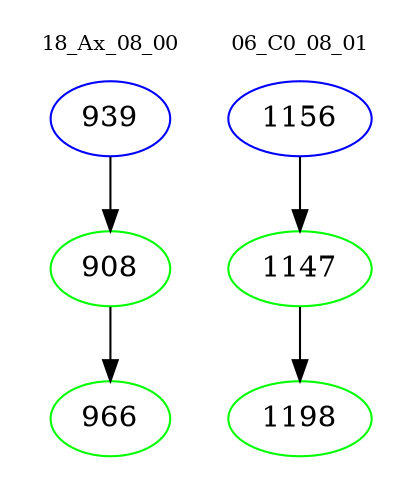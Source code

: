 digraph{
subgraph cluster_0 {
color = white
label = "18_Ax_08_00";
fontsize=10;
T0_939 [label="939", color="blue"]
T0_939 -> T0_908 [color="black"]
T0_908 [label="908", color="green"]
T0_908 -> T0_966 [color="black"]
T0_966 [label="966", color="green"]
}
subgraph cluster_1 {
color = white
label = "06_C0_08_01";
fontsize=10;
T1_1156 [label="1156", color="blue"]
T1_1156 -> T1_1147 [color="black"]
T1_1147 [label="1147", color="green"]
T1_1147 -> T1_1198 [color="black"]
T1_1198 [label="1198", color="green"]
}
}
